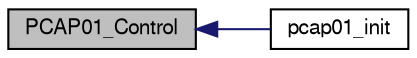 digraph "PCAP01_Control"
{
  edge [fontname="FreeSans",fontsize="10",labelfontname="FreeSans",labelfontsize="10"];
  node [fontname="FreeSans",fontsize="10",shape=record];
  rankdir="LR";
  Node1 [label="PCAP01_Control",height=0.2,width=0.4,color="black", fillcolor="grey75", style="filled", fontcolor="black"];
  Node1 -> Node2 [dir="back",color="midnightblue",fontsize="10",style="solid",fontname="FreeSans"];
  Node2 [label="pcap01_init",height=0.2,width=0.4,color="black", fillcolor="white", style="filled",URL="$humid__pcap01_8h.html#a7df001a5f1314fe346b4c130c76b2cc0"];
}
